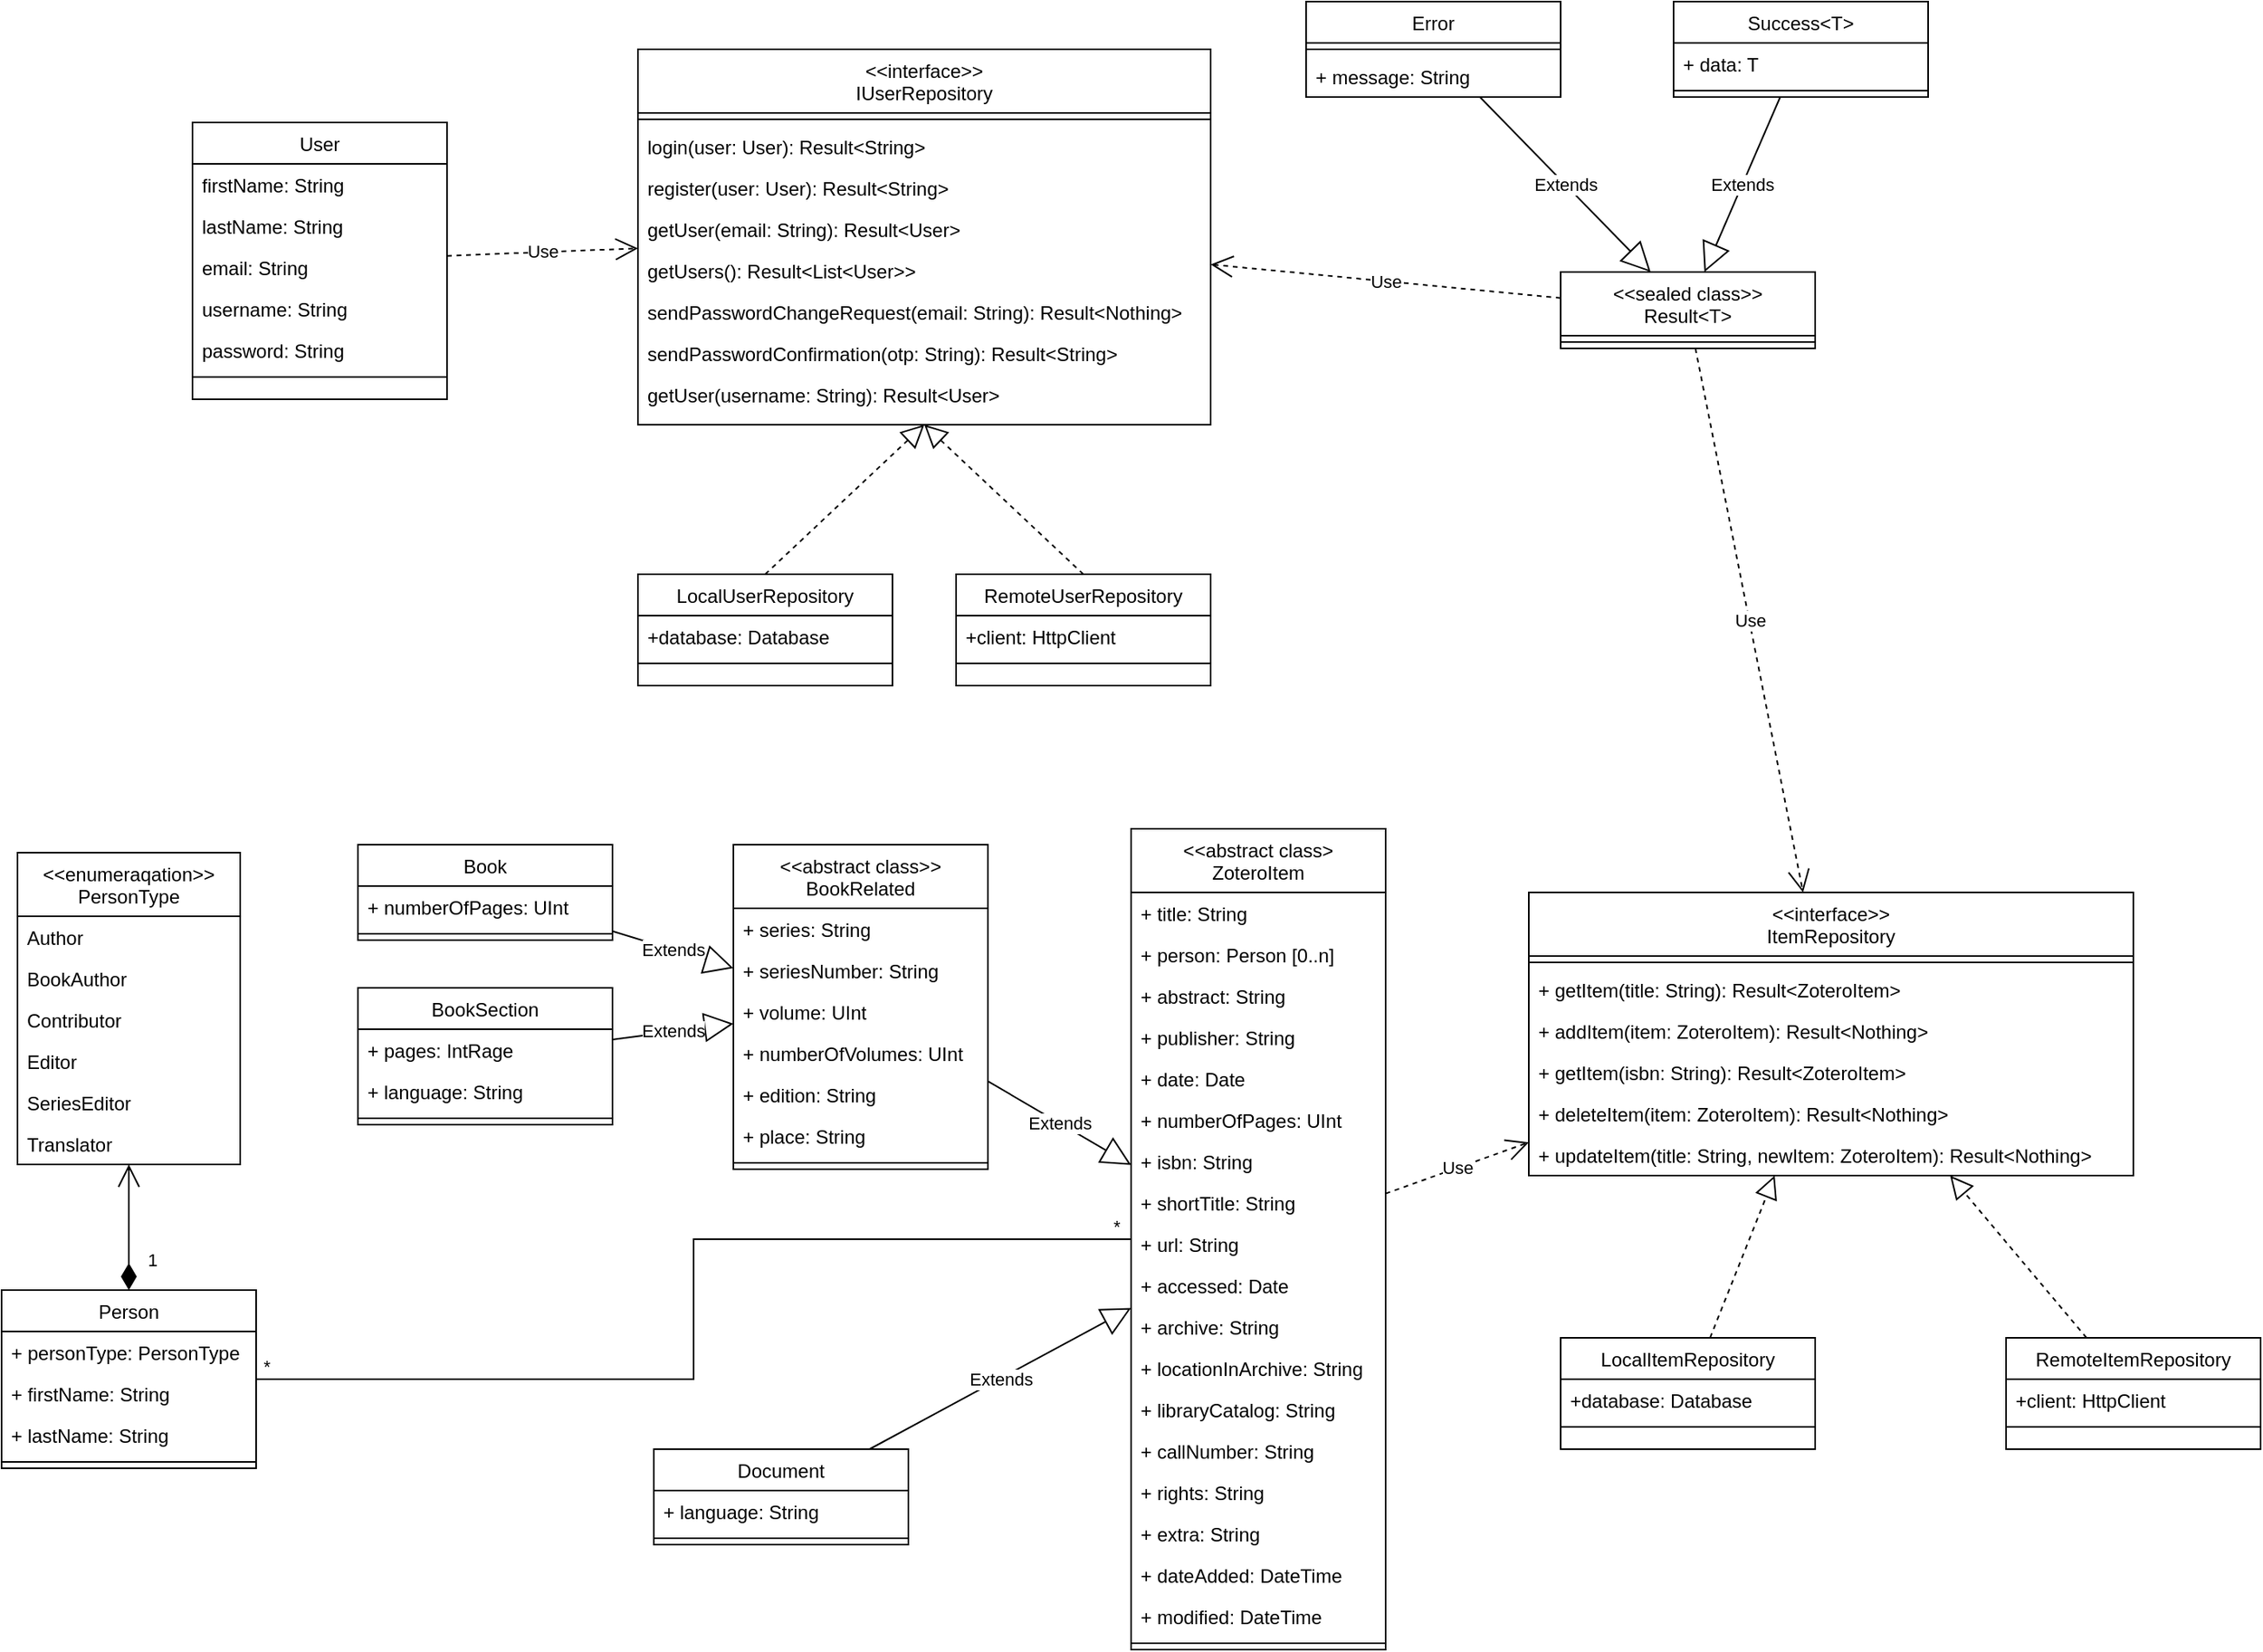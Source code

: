 <mxfile version="20.5.3" type="github">
  <diagram id="C5RBs43oDa-KdzZeNtuy" name="Page-1">
    <mxGraphModel dx="2307" dy="1287" grid="1" gridSize="10" guides="1" tooltips="1" connect="1" arrows="1" fold="1" page="1" pageScale="1" pageWidth="827" pageHeight="1169" math="0" shadow="0">
      <root>
        <mxCell id="WIyWlLk6GJQsqaUBKTNV-0" />
        <mxCell id="WIyWlLk6GJQsqaUBKTNV-1" parent="WIyWlLk6GJQsqaUBKTNV-0" />
        <mxCell id="zkfFHV4jXpPFQw0GAbJ--0" value="User" style="swimlane;fontStyle=0;align=center;verticalAlign=top;childLayout=stackLayout;horizontal=1;startSize=26;horizontalStack=0;resizeParent=1;resizeLast=0;collapsible=1;marginBottom=0;rounded=0;shadow=0;strokeWidth=1;" parent="WIyWlLk6GJQsqaUBKTNV-1" vertex="1">
          <mxGeometry x="150" y="126" width="160" height="174" as="geometry">
            <mxRectangle x="230" y="140" width="160" height="26" as="alternateBounds" />
          </mxGeometry>
        </mxCell>
        <mxCell id="zkfFHV4jXpPFQw0GAbJ--1" value="firstName: String" style="text;align=left;verticalAlign=top;spacingLeft=4;spacingRight=4;overflow=hidden;rotatable=0;points=[[0,0.5],[1,0.5]];portConstraint=eastwest;" parent="zkfFHV4jXpPFQw0GAbJ--0" vertex="1">
          <mxGeometry y="26" width="160" height="26" as="geometry" />
        </mxCell>
        <mxCell id="zkfFHV4jXpPFQw0GAbJ--2" value="lastName: String" style="text;align=left;verticalAlign=top;spacingLeft=4;spacingRight=4;overflow=hidden;rotatable=0;points=[[0,0.5],[1,0.5]];portConstraint=eastwest;rounded=0;shadow=0;html=0;" parent="zkfFHV4jXpPFQw0GAbJ--0" vertex="1">
          <mxGeometry y="52" width="160" height="26" as="geometry" />
        </mxCell>
        <mxCell id="zkfFHV4jXpPFQw0GAbJ--3" value="email: String" style="text;align=left;verticalAlign=top;spacingLeft=4;spacingRight=4;overflow=hidden;rotatable=0;points=[[0,0.5],[1,0.5]];portConstraint=eastwest;rounded=0;shadow=0;html=0;" parent="zkfFHV4jXpPFQw0GAbJ--0" vertex="1">
          <mxGeometry y="78" width="160" height="26" as="geometry" />
        </mxCell>
        <mxCell id="NYYMoiH2fDYC1uSWcf2y-0" value="username: String" style="text;align=left;verticalAlign=top;spacingLeft=4;spacingRight=4;overflow=hidden;rotatable=0;points=[[0,0.5],[1,0.5]];portConstraint=eastwest;rounded=0;shadow=0;html=0;" vertex="1" parent="zkfFHV4jXpPFQw0GAbJ--0">
          <mxGeometry y="104" width="160" height="26" as="geometry" />
        </mxCell>
        <mxCell id="NYYMoiH2fDYC1uSWcf2y-1" value="password: String" style="text;align=left;verticalAlign=top;spacingLeft=4;spacingRight=4;overflow=hidden;rotatable=0;points=[[0,0.5],[1,0.5]];portConstraint=eastwest;rounded=0;shadow=0;html=0;" vertex="1" parent="zkfFHV4jXpPFQw0GAbJ--0">
          <mxGeometry y="130" width="160" height="26" as="geometry" />
        </mxCell>
        <mxCell id="zkfFHV4jXpPFQw0GAbJ--4" value="" style="line;html=1;strokeWidth=1;align=left;verticalAlign=middle;spacingTop=-1;spacingLeft=3;spacingRight=3;rotatable=0;labelPosition=right;points=[];portConstraint=eastwest;" parent="zkfFHV4jXpPFQw0GAbJ--0" vertex="1">
          <mxGeometry y="156" width="160" height="8" as="geometry" />
        </mxCell>
        <mxCell id="zkfFHV4jXpPFQw0GAbJ--17" value="LocalUserRepository" style="swimlane;fontStyle=0;align=center;verticalAlign=top;childLayout=stackLayout;horizontal=1;startSize=26;horizontalStack=0;resizeParent=1;resizeLast=0;collapsible=1;marginBottom=0;rounded=0;shadow=0;strokeWidth=1;" parent="WIyWlLk6GJQsqaUBKTNV-1" vertex="1">
          <mxGeometry x="430" y="410" width="160" height="70" as="geometry">
            <mxRectangle x="550" y="140" width="160" height="26" as="alternateBounds" />
          </mxGeometry>
        </mxCell>
        <mxCell id="zkfFHV4jXpPFQw0GAbJ--18" value="+database: Database" style="text;align=left;verticalAlign=top;spacingLeft=4;spacingRight=4;overflow=hidden;rotatable=0;points=[[0,0.5],[1,0.5]];portConstraint=eastwest;" parent="zkfFHV4jXpPFQw0GAbJ--17" vertex="1">
          <mxGeometry y="26" width="160" height="26" as="geometry" />
        </mxCell>
        <mxCell id="zkfFHV4jXpPFQw0GAbJ--23" value="" style="line;html=1;strokeWidth=1;align=left;verticalAlign=middle;spacingTop=-1;spacingLeft=3;spacingRight=3;rotatable=0;labelPosition=right;points=[];portConstraint=eastwest;" parent="zkfFHV4jXpPFQw0GAbJ--17" vertex="1">
          <mxGeometry y="52" width="160" height="8" as="geometry" />
        </mxCell>
        <mxCell id="NYYMoiH2fDYC1uSWcf2y-2" value="&lt;&lt;interface&gt;&gt;&#xa;IUserRepository" style="swimlane;fontStyle=0;align=center;verticalAlign=top;childLayout=stackLayout;horizontal=1;startSize=40;horizontalStack=0;resizeParent=1;resizeLast=0;collapsible=1;marginBottom=0;rounded=0;shadow=0;strokeWidth=1;" vertex="1" parent="WIyWlLk6GJQsqaUBKTNV-1">
          <mxGeometry x="430" y="80" width="360" height="236" as="geometry">
            <mxRectangle x="550" y="140" width="160" height="26" as="alternateBounds" />
          </mxGeometry>
        </mxCell>
        <mxCell id="NYYMoiH2fDYC1uSWcf2y-8" value="" style="line;html=1;strokeWidth=1;align=left;verticalAlign=middle;spacingTop=-1;spacingLeft=3;spacingRight=3;rotatable=0;labelPosition=right;points=[];portConstraint=eastwest;" vertex="1" parent="NYYMoiH2fDYC1uSWcf2y-2">
          <mxGeometry y="40" width="360" height="8" as="geometry" />
        </mxCell>
        <mxCell id="NYYMoiH2fDYC1uSWcf2y-9" value="login(user: User): Result&lt;String&gt;" style="text;align=left;verticalAlign=top;spacingLeft=4;spacingRight=4;overflow=hidden;rotatable=0;points=[[0,0.5],[1,0.5]];portConstraint=eastwest;" vertex="1" parent="NYYMoiH2fDYC1uSWcf2y-2">
          <mxGeometry y="48" width="360" height="26" as="geometry" />
        </mxCell>
        <mxCell id="NYYMoiH2fDYC1uSWcf2y-10" value="register(user: User): Result&lt;String&gt;" style="text;align=left;verticalAlign=top;spacingLeft=4;spacingRight=4;overflow=hidden;rotatable=0;points=[[0,0.5],[1,0.5]];portConstraint=eastwest;" vertex="1" parent="NYYMoiH2fDYC1uSWcf2y-2">
          <mxGeometry y="74" width="360" height="26" as="geometry" />
        </mxCell>
        <mxCell id="NYYMoiH2fDYC1uSWcf2y-11" value="getUser(email: String): Result&lt;User&gt;" style="text;align=left;verticalAlign=top;spacingLeft=4;spacingRight=4;overflow=hidden;rotatable=0;points=[[0,0.5],[1,0.5]];portConstraint=eastwest;" vertex="1" parent="NYYMoiH2fDYC1uSWcf2y-2">
          <mxGeometry y="100" width="360" height="26" as="geometry" />
        </mxCell>
        <mxCell id="NYYMoiH2fDYC1uSWcf2y-12" value="getUsers(): Result&lt;List&lt;User&gt;&gt;" style="text;align=left;verticalAlign=top;spacingLeft=4;spacingRight=4;overflow=hidden;rotatable=0;points=[[0,0.5],[1,0.5]];portConstraint=eastwest;" vertex="1" parent="NYYMoiH2fDYC1uSWcf2y-2">
          <mxGeometry y="126" width="360" height="26" as="geometry" />
        </mxCell>
        <mxCell id="NYYMoiH2fDYC1uSWcf2y-13" value="sendPasswordChangeRequest(email: String): Result&lt;Nothing&gt;" style="text;align=left;verticalAlign=top;spacingLeft=4;spacingRight=4;overflow=hidden;rotatable=0;points=[[0,0.5],[1,0.5]];portConstraint=eastwest;" vertex="1" parent="NYYMoiH2fDYC1uSWcf2y-2">
          <mxGeometry y="152" width="360" height="26" as="geometry" />
        </mxCell>
        <mxCell id="NYYMoiH2fDYC1uSWcf2y-14" value="sendPasswordConfirmation(otp: String): Result&lt;String&gt;" style="text;align=left;verticalAlign=top;spacingLeft=4;spacingRight=4;overflow=hidden;rotatable=0;points=[[0,0.5],[1,0.5]];portConstraint=eastwest;" vertex="1" parent="NYYMoiH2fDYC1uSWcf2y-2">
          <mxGeometry y="178" width="360" height="26" as="geometry" />
        </mxCell>
        <mxCell id="NYYMoiH2fDYC1uSWcf2y-15" value="getUser(username: String): Result&lt;User&gt;" style="text;align=left;verticalAlign=top;spacingLeft=4;spacingRight=4;overflow=hidden;rotatable=0;points=[[0,0.5],[1,0.5]];portConstraint=eastwest;" vertex="1" parent="NYYMoiH2fDYC1uSWcf2y-2">
          <mxGeometry y="204" width="360" height="26" as="geometry" />
        </mxCell>
        <mxCell id="NYYMoiH2fDYC1uSWcf2y-16" value="" style="endArrow=block;dashed=1;endFill=0;endSize=12;html=1;rounded=0;exitX=0.5;exitY=0;exitDx=0;exitDy=0;entryX=0.5;entryY=1;entryDx=0;entryDy=0;" edge="1" parent="WIyWlLk6GJQsqaUBKTNV-1" source="zkfFHV4jXpPFQw0GAbJ--17" target="NYYMoiH2fDYC1uSWcf2y-2">
          <mxGeometry width="160" relative="1" as="geometry">
            <mxPoint x="490" y="310" as="sourcePoint" />
            <mxPoint x="650" y="310" as="targetPoint" />
          </mxGeometry>
        </mxCell>
        <mxCell id="NYYMoiH2fDYC1uSWcf2y-17" value="RemoteUserRepository" style="swimlane;fontStyle=0;align=center;verticalAlign=top;childLayout=stackLayout;horizontal=1;startSize=26;horizontalStack=0;resizeParent=1;resizeLast=0;collapsible=1;marginBottom=0;rounded=0;shadow=0;strokeWidth=1;" vertex="1" parent="WIyWlLk6GJQsqaUBKTNV-1">
          <mxGeometry x="630" y="410" width="160" height="70" as="geometry">
            <mxRectangle x="550" y="140" width="160" height="26" as="alternateBounds" />
          </mxGeometry>
        </mxCell>
        <mxCell id="NYYMoiH2fDYC1uSWcf2y-18" value="+client: HttpClient" style="text;align=left;verticalAlign=top;spacingLeft=4;spacingRight=4;overflow=hidden;rotatable=0;points=[[0,0.5],[1,0.5]];portConstraint=eastwest;" vertex="1" parent="NYYMoiH2fDYC1uSWcf2y-17">
          <mxGeometry y="26" width="160" height="26" as="geometry" />
        </mxCell>
        <mxCell id="NYYMoiH2fDYC1uSWcf2y-19" value="" style="line;html=1;strokeWidth=1;align=left;verticalAlign=middle;spacingTop=-1;spacingLeft=3;spacingRight=3;rotatable=0;labelPosition=right;points=[];portConstraint=eastwest;" vertex="1" parent="NYYMoiH2fDYC1uSWcf2y-17">
          <mxGeometry y="52" width="160" height="8" as="geometry" />
        </mxCell>
        <mxCell id="NYYMoiH2fDYC1uSWcf2y-20" value="" style="endArrow=block;dashed=1;endFill=0;endSize=12;html=1;rounded=0;exitX=0.5;exitY=0;exitDx=0;exitDy=0;entryX=0.5;entryY=1;entryDx=0;entryDy=0;" edge="1" parent="WIyWlLk6GJQsqaUBKTNV-1" source="NYYMoiH2fDYC1uSWcf2y-17" target="NYYMoiH2fDYC1uSWcf2y-2">
          <mxGeometry width="160" relative="1" as="geometry">
            <mxPoint x="490" y="310" as="sourcePoint" />
            <mxPoint x="650" y="310" as="targetPoint" />
          </mxGeometry>
        </mxCell>
        <mxCell id="NYYMoiH2fDYC1uSWcf2y-21" value="Use" style="endArrow=open;endSize=12;dashed=1;html=1;rounded=0;" edge="1" parent="WIyWlLk6GJQsqaUBKTNV-1" source="zkfFHV4jXpPFQw0GAbJ--0" target="NYYMoiH2fDYC1uSWcf2y-2">
          <mxGeometry width="160" relative="1" as="geometry">
            <mxPoint x="490" y="310" as="sourcePoint" />
            <mxPoint x="650" y="310" as="targetPoint" />
          </mxGeometry>
        </mxCell>
        <mxCell id="NYYMoiH2fDYC1uSWcf2y-22" value="&lt;&lt;sealed class&gt;&gt;&#xa;Result&lt;T&gt;" style="swimlane;fontStyle=0;align=center;verticalAlign=top;childLayout=stackLayout;horizontal=1;startSize=40;horizontalStack=0;resizeParent=1;resizeParentMax=0;resizeLast=0;collapsible=1;marginBottom=0;" vertex="1" parent="WIyWlLk6GJQsqaUBKTNV-1">
          <mxGeometry x="1010" y="220" width="160" height="48" as="geometry" />
        </mxCell>
        <mxCell id="NYYMoiH2fDYC1uSWcf2y-24" value="" style="line;strokeWidth=1;fillColor=none;align=left;verticalAlign=middle;spacingTop=-1;spacingLeft=3;spacingRight=3;rotatable=0;labelPosition=right;points=[];portConstraint=eastwest;strokeColor=inherit;" vertex="1" parent="NYYMoiH2fDYC1uSWcf2y-22">
          <mxGeometry y="40" width="160" height="8" as="geometry" />
        </mxCell>
        <mxCell id="NYYMoiH2fDYC1uSWcf2y-26" value="Success&lt;T&gt;" style="swimlane;fontStyle=0;align=center;verticalAlign=top;childLayout=stackLayout;horizontal=1;startSize=26;horizontalStack=0;resizeParent=1;resizeParentMax=0;resizeLast=0;collapsible=1;marginBottom=0;" vertex="1" parent="WIyWlLk6GJQsqaUBKTNV-1">
          <mxGeometry x="1081" y="50" width="160" height="60" as="geometry" />
        </mxCell>
        <mxCell id="NYYMoiH2fDYC1uSWcf2y-27" value="+ data: T" style="text;strokeColor=none;fillColor=none;align=left;verticalAlign=top;spacingLeft=4;spacingRight=4;overflow=hidden;rotatable=0;points=[[0,0.5],[1,0.5]];portConstraint=eastwest;" vertex="1" parent="NYYMoiH2fDYC1uSWcf2y-26">
          <mxGeometry y="26" width="160" height="26" as="geometry" />
        </mxCell>
        <mxCell id="NYYMoiH2fDYC1uSWcf2y-28" value="" style="line;strokeWidth=1;fillColor=none;align=left;verticalAlign=middle;spacingTop=-1;spacingLeft=3;spacingRight=3;rotatable=0;labelPosition=right;points=[];portConstraint=eastwest;strokeColor=inherit;" vertex="1" parent="NYYMoiH2fDYC1uSWcf2y-26">
          <mxGeometry y="52" width="160" height="8" as="geometry" />
        </mxCell>
        <mxCell id="NYYMoiH2fDYC1uSWcf2y-31" value="Error" style="swimlane;fontStyle=0;align=center;verticalAlign=top;childLayout=stackLayout;horizontal=1;startSize=26;horizontalStack=0;resizeParent=1;resizeParentMax=0;resizeLast=0;collapsible=1;marginBottom=0;" vertex="1" parent="WIyWlLk6GJQsqaUBKTNV-1">
          <mxGeometry x="850" y="50" width="160" height="60" as="geometry" />
        </mxCell>
        <mxCell id="NYYMoiH2fDYC1uSWcf2y-34" value="" style="line;strokeWidth=1;fillColor=none;align=left;verticalAlign=middle;spacingTop=-1;spacingLeft=3;spacingRight=3;rotatable=0;labelPosition=right;points=[];portConstraint=eastwest;strokeColor=inherit;" vertex="1" parent="NYYMoiH2fDYC1uSWcf2y-31">
          <mxGeometry y="26" width="160" height="8" as="geometry" />
        </mxCell>
        <mxCell id="NYYMoiH2fDYC1uSWcf2y-33" value="+ message: String" style="text;strokeColor=none;fillColor=none;align=left;verticalAlign=top;spacingLeft=4;spacingRight=4;overflow=hidden;rotatable=0;points=[[0,0.5],[1,0.5]];portConstraint=eastwest;" vertex="1" parent="NYYMoiH2fDYC1uSWcf2y-31">
          <mxGeometry y="34" width="160" height="26" as="geometry" />
        </mxCell>
        <mxCell id="NYYMoiH2fDYC1uSWcf2y-35" value="Extends" style="endArrow=block;endSize=16;endFill=0;html=1;rounded=0;" edge="1" parent="WIyWlLk6GJQsqaUBKTNV-1" source="NYYMoiH2fDYC1uSWcf2y-26" target="NYYMoiH2fDYC1uSWcf2y-22">
          <mxGeometry width="160" relative="1" as="geometry">
            <mxPoint x="510" y="360" as="sourcePoint" />
            <mxPoint x="670" y="360" as="targetPoint" />
          </mxGeometry>
        </mxCell>
        <mxCell id="NYYMoiH2fDYC1uSWcf2y-36" value="Extends" style="endArrow=block;endSize=16;endFill=0;html=1;rounded=0;" edge="1" parent="WIyWlLk6GJQsqaUBKTNV-1" source="NYYMoiH2fDYC1uSWcf2y-31" target="NYYMoiH2fDYC1uSWcf2y-22">
          <mxGeometry width="160" relative="1" as="geometry">
            <mxPoint x="510" y="360" as="sourcePoint" />
            <mxPoint x="670" y="360" as="targetPoint" />
          </mxGeometry>
        </mxCell>
        <mxCell id="NYYMoiH2fDYC1uSWcf2y-37" value="Use" style="endArrow=open;endSize=12;dashed=1;html=1;rounded=0;" edge="1" parent="WIyWlLk6GJQsqaUBKTNV-1" source="NYYMoiH2fDYC1uSWcf2y-22" target="NYYMoiH2fDYC1uSWcf2y-2">
          <mxGeometry width="160" relative="1" as="geometry">
            <mxPoint x="320" y="226.158" as="sourcePoint" />
            <mxPoint x="440" y="218.895" as="targetPoint" />
          </mxGeometry>
        </mxCell>
        <mxCell id="NYYMoiH2fDYC1uSWcf2y-50" value="&lt;&lt;abstract class&gt;&#xa;ZoteroItem" style="swimlane;fontStyle=0;align=center;verticalAlign=top;childLayout=stackLayout;horizontal=1;startSize=40;horizontalStack=0;resizeParent=1;resizeParentMax=0;resizeLast=0;collapsible=1;marginBottom=0;" vertex="1" parent="WIyWlLk6GJQsqaUBKTNV-1">
          <mxGeometry x="740" y="570" width="160" height="516" as="geometry" />
        </mxCell>
        <mxCell id="NYYMoiH2fDYC1uSWcf2y-51" value="+ title: String" style="text;strokeColor=none;fillColor=none;align=left;verticalAlign=top;spacingLeft=4;spacingRight=4;overflow=hidden;rotatable=0;points=[[0,0.5],[1,0.5]];portConstraint=eastwest;" vertex="1" parent="NYYMoiH2fDYC1uSWcf2y-50">
          <mxGeometry y="40" width="160" height="26" as="geometry" />
        </mxCell>
        <mxCell id="NYYMoiH2fDYC1uSWcf2y-54" value="+ person: Person [0..n]" style="text;strokeColor=none;fillColor=none;align=left;verticalAlign=top;spacingLeft=4;spacingRight=4;overflow=hidden;rotatable=0;points=[[0,0.5],[1,0.5]];portConstraint=eastwest;" vertex="1" parent="NYYMoiH2fDYC1uSWcf2y-50">
          <mxGeometry y="66" width="160" height="26" as="geometry" />
        </mxCell>
        <mxCell id="NYYMoiH2fDYC1uSWcf2y-55" value="+ abstract: String" style="text;strokeColor=none;fillColor=none;align=left;verticalAlign=top;spacingLeft=4;spacingRight=4;overflow=hidden;rotatable=0;points=[[0,0.5],[1,0.5]];portConstraint=eastwest;" vertex="1" parent="NYYMoiH2fDYC1uSWcf2y-50">
          <mxGeometry y="92" width="160" height="26" as="geometry" />
        </mxCell>
        <mxCell id="NYYMoiH2fDYC1uSWcf2y-62" value="+ publisher: String" style="text;strokeColor=none;fillColor=none;align=left;verticalAlign=top;spacingLeft=4;spacingRight=4;overflow=hidden;rotatable=0;points=[[0,0.5],[1,0.5]];portConstraint=eastwest;" vertex="1" parent="NYYMoiH2fDYC1uSWcf2y-50">
          <mxGeometry y="118" width="160" height="26" as="geometry" />
        </mxCell>
        <mxCell id="NYYMoiH2fDYC1uSWcf2y-63" value="+ date: Date" style="text;strokeColor=none;fillColor=none;align=left;verticalAlign=top;spacingLeft=4;spacingRight=4;overflow=hidden;rotatable=0;points=[[0,0.5],[1,0.5]];portConstraint=eastwest;" vertex="1" parent="NYYMoiH2fDYC1uSWcf2y-50">
          <mxGeometry y="144" width="160" height="26" as="geometry" />
        </mxCell>
        <mxCell id="NYYMoiH2fDYC1uSWcf2y-64" value="+ numberOfPages: UInt" style="text;strokeColor=none;fillColor=none;align=left;verticalAlign=top;spacingLeft=4;spacingRight=4;overflow=hidden;rotatable=0;points=[[0,0.5],[1,0.5]];portConstraint=eastwest;" vertex="1" parent="NYYMoiH2fDYC1uSWcf2y-50">
          <mxGeometry y="170" width="160" height="26" as="geometry" />
        </mxCell>
        <mxCell id="NYYMoiH2fDYC1uSWcf2y-65" value="+ isbn: String" style="text;strokeColor=none;fillColor=none;align=left;verticalAlign=top;spacingLeft=4;spacingRight=4;overflow=hidden;rotatable=0;points=[[0,0.5],[1,0.5]];portConstraint=eastwest;" vertex="1" parent="NYYMoiH2fDYC1uSWcf2y-50">
          <mxGeometry y="196" width="160" height="26" as="geometry" />
        </mxCell>
        <mxCell id="NYYMoiH2fDYC1uSWcf2y-66" value="+ shortTitle: String" style="text;strokeColor=none;fillColor=none;align=left;verticalAlign=top;spacingLeft=4;spacingRight=4;overflow=hidden;rotatable=0;points=[[0,0.5],[1,0.5]];portConstraint=eastwest;" vertex="1" parent="NYYMoiH2fDYC1uSWcf2y-50">
          <mxGeometry y="222" width="160" height="26" as="geometry" />
        </mxCell>
        <mxCell id="NYYMoiH2fDYC1uSWcf2y-67" value="+ url: String" style="text;strokeColor=none;fillColor=none;align=left;verticalAlign=top;spacingLeft=4;spacingRight=4;overflow=hidden;rotatable=0;points=[[0,0.5],[1,0.5]];portConstraint=eastwest;" vertex="1" parent="NYYMoiH2fDYC1uSWcf2y-50">
          <mxGeometry y="248" width="160" height="26" as="geometry" />
        </mxCell>
        <mxCell id="NYYMoiH2fDYC1uSWcf2y-68" value="+ accessed: Date" style="text;strokeColor=none;fillColor=none;align=left;verticalAlign=top;spacingLeft=4;spacingRight=4;overflow=hidden;rotatable=0;points=[[0,0.5],[1,0.5]];portConstraint=eastwest;" vertex="1" parent="NYYMoiH2fDYC1uSWcf2y-50">
          <mxGeometry y="274" width="160" height="26" as="geometry" />
        </mxCell>
        <mxCell id="NYYMoiH2fDYC1uSWcf2y-69" value="+ archive: String" style="text;strokeColor=none;fillColor=none;align=left;verticalAlign=top;spacingLeft=4;spacingRight=4;overflow=hidden;rotatable=0;points=[[0,0.5],[1,0.5]];portConstraint=eastwest;" vertex="1" parent="NYYMoiH2fDYC1uSWcf2y-50">
          <mxGeometry y="300" width="160" height="26" as="geometry" />
        </mxCell>
        <mxCell id="NYYMoiH2fDYC1uSWcf2y-70" value="+ locationInArchive: String" style="text;strokeColor=none;fillColor=none;align=left;verticalAlign=top;spacingLeft=4;spacingRight=4;overflow=hidden;rotatable=0;points=[[0,0.5],[1,0.5]];portConstraint=eastwest;" vertex="1" parent="NYYMoiH2fDYC1uSWcf2y-50">
          <mxGeometry y="326" width="160" height="26" as="geometry" />
        </mxCell>
        <mxCell id="NYYMoiH2fDYC1uSWcf2y-71" value="+ libraryCatalog: String" style="text;strokeColor=none;fillColor=none;align=left;verticalAlign=top;spacingLeft=4;spacingRight=4;overflow=hidden;rotatable=0;points=[[0,0.5],[1,0.5]];portConstraint=eastwest;" vertex="1" parent="NYYMoiH2fDYC1uSWcf2y-50">
          <mxGeometry y="352" width="160" height="26" as="geometry" />
        </mxCell>
        <mxCell id="NYYMoiH2fDYC1uSWcf2y-72" value="+ callNumber: String" style="text;strokeColor=none;fillColor=none;align=left;verticalAlign=top;spacingLeft=4;spacingRight=4;overflow=hidden;rotatable=0;points=[[0,0.5],[1,0.5]];portConstraint=eastwest;" vertex="1" parent="NYYMoiH2fDYC1uSWcf2y-50">
          <mxGeometry y="378" width="160" height="26" as="geometry" />
        </mxCell>
        <mxCell id="NYYMoiH2fDYC1uSWcf2y-73" value="+ rights: String" style="text;strokeColor=none;fillColor=none;align=left;verticalAlign=top;spacingLeft=4;spacingRight=4;overflow=hidden;rotatable=0;points=[[0,0.5],[1,0.5]];portConstraint=eastwest;" vertex="1" parent="NYYMoiH2fDYC1uSWcf2y-50">
          <mxGeometry y="404" width="160" height="26" as="geometry" />
        </mxCell>
        <mxCell id="NYYMoiH2fDYC1uSWcf2y-74" value="+ extra: String" style="text;strokeColor=none;fillColor=none;align=left;verticalAlign=top;spacingLeft=4;spacingRight=4;overflow=hidden;rotatable=0;points=[[0,0.5],[1,0.5]];portConstraint=eastwest;" vertex="1" parent="NYYMoiH2fDYC1uSWcf2y-50">
          <mxGeometry y="430" width="160" height="26" as="geometry" />
        </mxCell>
        <mxCell id="NYYMoiH2fDYC1uSWcf2y-75" value="+ dateAdded: DateTime" style="text;strokeColor=none;fillColor=none;align=left;verticalAlign=top;spacingLeft=4;spacingRight=4;overflow=hidden;rotatable=0;points=[[0,0.5],[1,0.5]];portConstraint=eastwest;" vertex="1" parent="NYYMoiH2fDYC1uSWcf2y-50">
          <mxGeometry y="456" width="160" height="26" as="geometry" />
        </mxCell>
        <mxCell id="NYYMoiH2fDYC1uSWcf2y-76" value="+ modified: DateTime" style="text;strokeColor=none;fillColor=none;align=left;verticalAlign=top;spacingLeft=4;spacingRight=4;overflow=hidden;rotatable=0;points=[[0,0.5],[1,0.5]];portConstraint=eastwest;" vertex="1" parent="NYYMoiH2fDYC1uSWcf2y-50">
          <mxGeometry y="482" width="160" height="26" as="geometry" />
        </mxCell>
        <mxCell id="NYYMoiH2fDYC1uSWcf2y-52" value="" style="line;strokeWidth=1;fillColor=none;align=left;verticalAlign=middle;spacingTop=-1;spacingLeft=3;spacingRight=3;rotatable=0;labelPosition=right;points=[];portConstraint=eastwest;strokeColor=inherit;" vertex="1" parent="NYYMoiH2fDYC1uSWcf2y-50">
          <mxGeometry y="508" width="160" height="8" as="geometry" />
        </mxCell>
        <mxCell id="NYYMoiH2fDYC1uSWcf2y-77" value="Person" style="swimlane;fontStyle=0;align=center;verticalAlign=top;childLayout=stackLayout;horizontal=1;startSize=26;horizontalStack=0;resizeParent=1;resizeParentMax=0;resizeLast=0;collapsible=1;marginBottom=0;" vertex="1" parent="WIyWlLk6GJQsqaUBKTNV-1">
          <mxGeometry x="30" y="860" width="160" height="112" as="geometry" />
        </mxCell>
        <mxCell id="NYYMoiH2fDYC1uSWcf2y-78" value="+ personType: PersonType" style="text;strokeColor=none;fillColor=none;align=left;verticalAlign=top;spacingLeft=4;spacingRight=4;overflow=hidden;rotatable=0;points=[[0,0.5],[1,0.5]];portConstraint=eastwest;" vertex="1" parent="NYYMoiH2fDYC1uSWcf2y-77">
          <mxGeometry y="26" width="160" height="26" as="geometry" />
        </mxCell>
        <mxCell id="NYYMoiH2fDYC1uSWcf2y-81" value="+ firstName: String" style="text;strokeColor=none;fillColor=none;align=left;verticalAlign=top;spacingLeft=4;spacingRight=4;overflow=hidden;rotatable=0;points=[[0,0.5],[1,0.5]];portConstraint=eastwest;" vertex="1" parent="NYYMoiH2fDYC1uSWcf2y-77">
          <mxGeometry y="52" width="160" height="26" as="geometry" />
        </mxCell>
        <mxCell id="NYYMoiH2fDYC1uSWcf2y-82" value="+ lastName: String" style="text;strokeColor=none;fillColor=none;align=left;verticalAlign=top;spacingLeft=4;spacingRight=4;overflow=hidden;rotatable=0;points=[[0,0.5],[1,0.5]];portConstraint=eastwest;" vertex="1" parent="NYYMoiH2fDYC1uSWcf2y-77">
          <mxGeometry y="78" width="160" height="26" as="geometry" />
        </mxCell>
        <mxCell id="NYYMoiH2fDYC1uSWcf2y-79" value="" style="line;strokeWidth=1;fillColor=none;align=left;verticalAlign=middle;spacingTop=-1;spacingLeft=3;spacingRight=3;rotatable=0;labelPosition=right;points=[];portConstraint=eastwest;strokeColor=inherit;" vertex="1" parent="NYYMoiH2fDYC1uSWcf2y-77">
          <mxGeometry y="104" width="160" height="8" as="geometry" />
        </mxCell>
        <mxCell id="NYYMoiH2fDYC1uSWcf2y-83" value="&lt;&lt;enumeraqation&gt;&gt;&#xa;PersonType" style="swimlane;fontStyle=0;childLayout=stackLayout;horizontal=1;startSize=40;fillColor=none;horizontalStack=0;resizeParent=1;resizeParentMax=0;resizeLast=0;collapsible=1;marginBottom=0;" vertex="1" parent="WIyWlLk6GJQsqaUBKTNV-1">
          <mxGeometry x="40" y="585" width="140" height="196" as="geometry" />
        </mxCell>
        <mxCell id="NYYMoiH2fDYC1uSWcf2y-84" value="Author" style="text;strokeColor=none;fillColor=none;align=left;verticalAlign=top;spacingLeft=4;spacingRight=4;overflow=hidden;rotatable=0;points=[[0,0.5],[1,0.5]];portConstraint=eastwest;" vertex="1" parent="NYYMoiH2fDYC1uSWcf2y-83">
          <mxGeometry y="40" width="140" height="26" as="geometry" />
        </mxCell>
        <mxCell id="NYYMoiH2fDYC1uSWcf2y-85" value="BookAuthor" style="text;strokeColor=none;fillColor=none;align=left;verticalAlign=top;spacingLeft=4;spacingRight=4;overflow=hidden;rotatable=0;points=[[0,0.5],[1,0.5]];portConstraint=eastwest;" vertex="1" parent="NYYMoiH2fDYC1uSWcf2y-83">
          <mxGeometry y="66" width="140" height="26" as="geometry" />
        </mxCell>
        <mxCell id="NYYMoiH2fDYC1uSWcf2y-86" value="Contributor" style="text;strokeColor=none;fillColor=none;align=left;verticalAlign=top;spacingLeft=4;spacingRight=4;overflow=hidden;rotatable=0;points=[[0,0.5],[1,0.5]];portConstraint=eastwest;" vertex="1" parent="NYYMoiH2fDYC1uSWcf2y-83">
          <mxGeometry y="92" width="140" height="26" as="geometry" />
        </mxCell>
        <mxCell id="NYYMoiH2fDYC1uSWcf2y-87" value="Editor" style="text;strokeColor=none;fillColor=none;align=left;verticalAlign=top;spacingLeft=4;spacingRight=4;overflow=hidden;rotatable=0;points=[[0,0.5],[1,0.5]];portConstraint=eastwest;" vertex="1" parent="NYYMoiH2fDYC1uSWcf2y-83">
          <mxGeometry y="118" width="140" height="26" as="geometry" />
        </mxCell>
        <mxCell id="NYYMoiH2fDYC1uSWcf2y-88" value="SeriesEditor" style="text;strokeColor=none;fillColor=none;align=left;verticalAlign=top;spacingLeft=4;spacingRight=4;overflow=hidden;rotatable=0;points=[[0,0.5],[1,0.5]];portConstraint=eastwest;" vertex="1" parent="NYYMoiH2fDYC1uSWcf2y-83">
          <mxGeometry y="144" width="140" height="26" as="geometry" />
        </mxCell>
        <mxCell id="NYYMoiH2fDYC1uSWcf2y-89" value="Translator" style="text;strokeColor=none;fillColor=none;align=left;verticalAlign=top;spacingLeft=4;spacingRight=4;overflow=hidden;rotatable=0;points=[[0,0.5],[1,0.5]];portConstraint=eastwest;" vertex="1" parent="NYYMoiH2fDYC1uSWcf2y-83">
          <mxGeometry y="170" width="140" height="26" as="geometry" />
        </mxCell>
        <mxCell id="NYYMoiH2fDYC1uSWcf2y-90" value="1" style="endArrow=open;html=1;endSize=12;startArrow=diamondThin;startSize=14;startFill=1;edgeStyle=orthogonalEdgeStyle;align=left;verticalAlign=bottom;rounded=0;" edge="1" parent="WIyWlLk6GJQsqaUBKTNV-1" source="NYYMoiH2fDYC1uSWcf2y-77" target="NYYMoiH2fDYC1uSWcf2y-83">
          <mxGeometry x="-0.747" y="-10" relative="1" as="geometry">
            <mxPoint x="710" y="960" as="sourcePoint" />
            <mxPoint x="870" y="960" as="targetPoint" />
            <mxPoint as="offset" />
          </mxGeometry>
        </mxCell>
        <mxCell id="NYYMoiH2fDYC1uSWcf2y-91" value="" style="endArrow=none;html=1;edgeStyle=orthogonalEdgeStyle;rounded=0;" edge="1" parent="WIyWlLk6GJQsqaUBKTNV-1" source="NYYMoiH2fDYC1uSWcf2y-50" target="NYYMoiH2fDYC1uSWcf2y-77">
          <mxGeometry relative="1" as="geometry">
            <mxPoint x="710" y="880" as="sourcePoint" />
            <mxPoint x="870" y="880" as="targetPoint" />
          </mxGeometry>
        </mxCell>
        <mxCell id="NYYMoiH2fDYC1uSWcf2y-92" value="*" style="edgeLabel;resizable=0;html=1;align=left;verticalAlign=bottom;" connectable="0" vertex="1" parent="NYYMoiH2fDYC1uSWcf2y-91">
          <mxGeometry x="-1" relative="1" as="geometry">
            <mxPoint x="-13" as="offset" />
          </mxGeometry>
        </mxCell>
        <mxCell id="NYYMoiH2fDYC1uSWcf2y-93" value="*" style="edgeLabel;resizable=0;html=1;align=right;verticalAlign=bottom;" connectable="0" vertex="1" parent="NYYMoiH2fDYC1uSWcf2y-91">
          <mxGeometry x="1" relative="1" as="geometry">
            <mxPoint x="9" as="offset" />
          </mxGeometry>
        </mxCell>
        <mxCell id="NYYMoiH2fDYC1uSWcf2y-96" value="&lt;&lt;abstract class&gt;&gt;&#xa;BookRelated" style="swimlane;fontStyle=0;align=center;verticalAlign=top;childLayout=stackLayout;horizontal=1;startSize=40;horizontalStack=0;resizeParent=1;resizeParentMax=0;resizeLast=0;collapsible=1;marginBottom=0;" vertex="1" parent="WIyWlLk6GJQsqaUBKTNV-1">
          <mxGeometry x="490" y="580" width="160" height="204" as="geometry" />
        </mxCell>
        <mxCell id="NYYMoiH2fDYC1uSWcf2y-111" value="+ series: String" style="text;strokeColor=none;fillColor=none;align=left;verticalAlign=top;spacingLeft=4;spacingRight=4;overflow=hidden;rotatable=0;points=[[0,0.5],[1,0.5]];portConstraint=eastwest;" vertex="1" parent="NYYMoiH2fDYC1uSWcf2y-96">
          <mxGeometry y="40" width="160" height="26" as="geometry" />
        </mxCell>
        <mxCell id="NYYMoiH2fDYC1uSWcf2y-113" value="+ seriesNumber: String" style="text;strokeColor=none;fillColor=none;align=left;verticalAlign=top;spacingLeft=4;spacingRight=4;overflow=hidden;rotatable=0;points=[[0,0.5],[1,0.5]];portConstraint=eastwest;" vertex="1" parent="NYYMoiH2fDYC1uSWcf2y-96">
          <mxGeometry y="66" width="160" height="26" as="geometry" />
        </mxCell>
        <mxCell id="NYYMoiH2fDYC1uSWcf2y-115" value="+ volume: UInt" style="text;strokeColor=none;fillColor=none;align=left;verticalAlign=top;spacingLeft=4;spacingRight=4;overflow=hidden;rotatable=0;points=[[0,0.5],[1,0.5]];portConstraint=eastwest;" vertex="1" parent="NYYMoiH2fDYC1uSWcf2y-96">
          <mxGeometry y="92" width="160" height="26" as="geometry" />
        </mxCell>
        <mxCell id="NYYMoiH2fDYC1uSWcf2y-117" value="+ numberOfVolumes: UInt" style="text;strokeColor=none;fillColor=none;align=left;verticalAlign=top;spacingLeft=4;spacingRight=4;overflow=hidden;rotatable=0;points=[[0,0.5],[1,0.5]];portConstraint=eastwest;" vertex="1" parent="NYYMoiH2fDYC1uSWcf2y-96">
          <mxGeometry y="118" width="160" height="26" as="geometry" />
        </mxCell>
        <mxCell id="NYYMoiH2fDYC1uSWcf2y-119" value="+ edition: String" style="text;strokeColor=none;fillColor=none;align=left;verticalAlign=top;spacingLeft=4;spacingRight=4;overflow=hidden;rotatable=0;points=[[0,0.5],[1,0.5]];portConstraint=eastwest;" vertex="1" parent="NYYMoiH2fDYC1uSWcf2y-96">
          <mxGeometry y="144" width="160" height="26" as="geometry" />
        </mxCell>
        <mxCell id="NYYMoiH2fDYC1uSWcf2y-121" value="+ place: String" style="text;strokeColor=none;fillColor=none;align=left;verticalAlign=top;spacingLeft=4;spacingRight=4;overflow=hidden;rotatable=0;points=[[0,0.5],[1,0.5]];portConstraint=eastwest;" vertex="1" parent="NYYMoiH2fDYC1uSWcf2y-96">
          <mxGeometry y="170" width="160" height="26" as="geometry" />
        </mxCell>
        <mxCell id="NYYMoiH2fDYC1uSWcf2y-98" value="" style="line;strokeWidth=1;fillColor=none;align=left;verticalAlign=middle;spacingTop=-1;spacingLeft=3;spacingRight=3;rotatable=0;labelPosition=right;points=[];portConstraint=eastwest;strokeColor=inherit;" vertex="1" parent="NYYMoiH2fDYC1uSWcf2y-96">
          <mxGeometry y="196" width="160" height="8" as="geometry" />
        </mxCell>
        <mxCell id="NYYMoiH2fDYC1uSWcf2y-104" value="Extends" style="endArrow=block;endSize=16;endFill=0;html=1;rounded=0;" edge="1" parent="WIyWlLk6GJQsqaUBKTNV-1" source="NYYMoiH2fDYC1uSWcf2y-96" target="NYYMoiH2fDYC1uSWcf2y-50">
          <mxGeometry width="160" relative="1" as="geometry">
            <mxPoint x="740" y="800" as="sourcePoint" />
            <mxPoint x="900" y="800" as="targetPoint" />
          </mxGeometry>
        </mxCell>
        <mxCell id="NYYMoiH2fDYC1uSWcf2y-105" value="BookSection" style="swimlane;fontStyle=0;align=center;verticalAlign=top;childLayout=stackLayout;horizontal=1;startSize=26;horizontalStack=0;resizeParent=1;resizeParentMax=0;resizeLast=0;collapsible=1;marginBottom=0;" vertex="1" parent="WIyWlLk6GJQsqaUBKTNV-1">
          <mxGeometry x="254" y="670" width="160" height="86" as="geometry" />
        </mxCell>
        <mxCell id="NYYMoiH2fDYC1uSWcf2y-106" value="+ pages: IntRage" style="text;strokeColor=none;fillColor=none;align=left;verticalAlign=top;spacingLeft=4;spacingRight=4;overflow=hidden;rotatable=0;points=[[0,0.5],[1,0.5]];portConstraint=eastwest;" vertex="1" parent="NYYMoiH2fDYC1uSWcf2y-105">
          <mxGeometry y="26" width="160" height="26" as="geometry" />
        </mxCell>
        <mxCell id="NYYMoiH2fDYC1uSWcf2y-109" value="+ language: String" style="text;strokeColor=none;fillColor=none;align=left;verticalAlign=top;spacingLeft=4;spacingRight=4;overflow=hidden;rotatable=0;points=[[0,0.5],[1,0.5]];portConstraint=eastwest;" vertex="1" parent="NYYMoiH2fDYC1uSWcf2y-105">
          <mxGeometry y="52" width="160" height="26" as="geometry" />
        </mxCell>
        <mxCell id="NYYMoiH2fDYC1uSWcf2y-107" value="" style="line;strokeWidth=1;fillColor=none;align=left;verticalAlign=middle;spacingTop=-1;spacingLeft=3;spacingRight=3;rotatable=0;labelPosition=right;points=[];portConstraint=eastwest;strokeColor=inherit;" vertex="1" parent="NYYMoiH2fDYC1uSWcf2y-105">
          <mxGeometry y="78" width="160" height="8" as="geometry" />
        </mxCell>
        <mxCell id="NYYMoiH2fDYC1uSWcf2y-110" value="Extends" style="endArrow=block;endSize=16;endFill=0;html=1;rounded=0;" edge="1" parent="WIyWlLk6GJQsqaUBKTNV-1" source="NYYMoiH2fDYC1uSWcf2y-105" target="NYYMoiH2fDYC1uSWcf2y-96">
          <mxGeometry width="160" relative="1" as="geometry">
            <mxPoint x="766.561" y="634" as="sourcePoint" />
            <mxPoint x="640" y="806.783" as="targetPoint" />
          </mxGeometry>
        </mxCell>
        <mxCell id="NYYMoiH2fDYC1uSWcf2y-123" value="Book" style="swimlane;fontStyle=0;align=center;verticalAlign=top;childLayout=stackLayout;horizontal=1;startSize=26;horizontalStack=0;resizeParent=1;resizeParentMax=0;resizeLast=0;collapsible=1;marginBottom=0;" vertex="1" parent="WIyWlLk6GJQsqaUBKTNV-1">
          <mxGeometry x="254" y="580" width="160" height="60" as="geometry" />
        </mxCell>
        <mxCell id="NYYMoiH2fDYC1uSWcf2y-124" value="+ numberOfPages: UInt" style="text;strokeColor=none;fillColor=none;align=left;verticalAlign=top;spacingLeft=4;spacingRight=4;overflow=hidden;rotatable=0;points=[[0,0.5],[1,0.5]];portConstraint=eastwest;" vertex="1" parent="NYYMoiH2fDYC1uSWcf2y-123">
          <mxGeometry y="26" width="160" height="26" as="geometry" />
        </mxCell>
        <mxCell id="NYYMoiH2fDYC1uSWcf2y-125" value="" style="line;strokeWidth=1;fillColor=none;align=left;verticalAlign=middle;spacingTop=-1;spacingLeft=3;spacingRight=3;rotatable=0;labelPosition=right;points=[];portConstraint=eastwest;strokeColor=inherit;" vertex="1" parent="NYYMoiH2fDYC1uSWcf2y-123">
          <mxGeometry y="52" width="160" height="8" as="geometry" />
        </mxCell>
        <mxCell id="NYYMoiH2fDYC1uSWcf2y-127" value="Extends" style="endArrow=block;endSize=16;endFill=0;html=1;rounded=0;" edge="1" parent="WIyWlLk6GJQsqaUBKTNV-1" source="NYYMoiH2fDYC1uSWcf2y-123" target="NYYMoiH2fDYC1uSWcf2y-96">
          <mxGeometry width="160" relative="1" as="geometry">
            <mxPoint x="1020" y="808.12" as="sourcePoint" />
            <mxPoint x="930" y="714.88" as="targetPoint" />
          </mxGeometry>
        </mxCell>
        <mxCell id="NYYMoiH2fDYC1uSWcf2y-128" value="Document" style="swimlane;fontStyle=0;align=center;verticalAlign=top;childLayout=stackLayout;horizontal=1;startSize=26;horizontalStack=0;resizeParent=1;resizeParentMax=0;resizeLast=0;collapsible=1;marginBottom=0;" vertex="1" parent="WIyWlLk6GJQsqaUBKTNV-1">
          <mxGeometry x="440" y="960" width="160" height="60" as="geometry" />
        </mxCell>
        <mxCell id="NYYMoiH2fDYC1uSWcf2y-129" value="+ language: String" style="text;strokeColor=none;fillColor=none;align=left;verticalAlign=top;spacingLeft=4;spacingRight=4;overflow=hidden;rotatable=0;points=[[0,0.5],[1,0.5]];portConstraint=eastwest;" vertex="1" parent="NYYMoiH2fDYC1uSWcf2y-128">
          <mxGeometry y="26" width="160" height="26" as="geometry" />
        </mxCell>
        <mxCell id="NYYMoiH2fDYC1uSWcf2y-130" value="" style="line;strokeWidth=1;fillColor=none;align=left;verticalAlign=middle;spacingTop=-1;spacingLeft=3;spacingRight=3;rotatable=0;labelPosition=right;points=[];portConstraint=eastwest;strokeColor=inherit;" vertex="1" parent="NYYMoiH2fDYC1uSWcf2y-128">
          <mxGeometry y="52" width="160" height="8" as="geometry" />
        </mxCell>
        <mxCell id="NYYMoiH2fDYC1uSWcf2y-132" value="Extends" style="endArrow=block;endSize=16;endFill=0;html=1;rounded=0;" edge="1" parent="WIyWlLk6GJQsqaUBKTNV-1" source="NYYMoiH2fDYC1uSWcf2y-128" target="NYYMoiH2fDYC1uSWcf2y-50">
          <mxGeometry width="160" relative="1" as="geometry">
            <mxPoint x="770" y="688.828" as="sourcePoint" />
            <mxPoint x="640" y="781.172" as="targetPoint" />
          </mxGeometry>
        </mxCell>
        <mxCell id="NYYMoiH2fDYC1uSWcf2y-141" value="&lt;&lt;interface&gt;&gt;&#xa;ItemRepository" style="swimlane;fontStyle=0;align=center;verticalAlign=top;childLayout=stackLayout;horizontal=1;startSize=40;horizontalStack=0;resizeParent=1;resizeParentMax=0;resizeLast=0;collapsible=1;marginBottom=0;fontColor=default;" vertex="1" parent="WIyWlLk6GJQsqaUBKTNV-1">
          <mxGeometry x="990" y="610" width="380" height="178" as="geometry" />
        </mxCell>
        <mxCell id="NYYMoiH2fDYC1uSWcf2y-143" value="" style="line;strokeWidth=1;fillColor=none;align=left;verticalAlign=middle;spacingTop=-1;spacingLeft=3;spacingRight=3;rotatable=0;labelPosition=right;points=[];portConstraint=eastwest;strokeColor=inherit;" vertex="1" parent="NYYMoiH2fDYC1uSWcf2y-141">
          <mxGeometry y="40" width="380" height="8" as="geometry" />
        </mxCell>
        <mxCell id="NYYMoiH2fDYC1uSWcf2y-144" value="+ getItem(title: String): Result&lt;ZoteroItem&gt;" style="text;strokeColor=none;fillColor=none;align=left;verticalAlign=top;spacingLeft=4;spacingRight=4;overflow=hidden;rotatable=0;points=[[0,0.5],[1,0.5]];portConstraint=eastwest;" vertex="1" parent="NYYMoiH2fDYC1uSWcf2y-141">
          <mxGeometry y="48" width="380" height="26" as="geometry" />
        </mxCell>
        <mxCell id="NYYMoiH2fDYC1uSWcf2y-145" value="+ addItem(item: ZoteroItem): Result&lt;Nothing&gt;" style="text;strokeColor=none;fillColor=none;align=left;verticalAlign=top;spacingLeft=4;spacingRight=4;overflow=hidden;rotatable=0;points=[[0,0.5],[1,0.5]];portConstraint=eastwest;" vertex="1" parent="NYYMoiH2fDYC1uSWcf2y-141">
          <mxGeometry y="74" width="380" height="26" as="geometry" />
        </mxCell>
        <mxCell id="NYYMoiH2fDYC1uSWcf2y-146" value="+ getItem(isbn: String): Result&lt;ZoteroItem&gt;" style="text;strokeColor=none;fillColor=none;align=left;verticalAlign=top;spacingLeft=4;spacingRight=4;overflow=hidden;rotatable=0;points=[[0,0.5],[1,0.5]];portConstraint=eastwest;" vertex="1" parent="NYYMoiH2fDYC1uSWcf2y-141">
          <mxGeometry y="100" width="380" height="26" as="geometry" />
        </mxCell>
        <mxCell id="NYYMoiH2fDYC1uSWcf2y-147" value="+ deleteItem(item: ZoteroItem): Result&lt;Nothing&gt;" style="text;strokeColor=none;fillColor=none;align=left;verticalAlign=top;spacingLeft=4;spacingRight=4;overflow=hidden;rotatable=0;points=[[0,0.5],[1,0.5]];portConstraint=eastwest;" vertex="1" parent="NYYMoiH2fDYC1uSWcf2y-141">
          <mxGeometry y="126" width="380" height="26" as="geometry" />
        </mxCell>
        <mxCell id="NYYMoiH2fDYC1uSWcf2y-148" value="+ updateItem(title: String, newItem: ZoteroItem): Result&lt;Nothing&gt;" style="text;strokeColor=none;fillColor=none;align=left;verticalAlign=top;spacingLeft=4;spacingRight=4;overflow=hidden;rotatable=0;points=[[0,0.5],[1,0.5]];portConstraint=eastwest;" vertex="1" parent="NYYMoiH2fDYC1uSWcf2y-141">
          <mxGeometry y="152" width="380" height="26" as="geometry" />
        </mxCell>
        <mxCell id="NYYMoiH2fDYC1uSWcf2y-150" value="LocalItemRepository" style="swimlane;fontStyle=0;align=center;verticalAlign=top;childLayout=stackLayout;horizontal=1;startSize=26;horizontalStack=0;resizeParent=1;resizeLast=0;collapsible=1;marginBottom=0;rounded=0;shadow=0;strokeWidth=1;" vertex="1" parent="WIyWlLk6GJQsqaUBKTNV-1">
          <mxGeometry x="1010" y="890" width="160" height="70" as="geometry">
            <mxRectangle x="550" y="140" width="160" height="26" as="alternateBounds" />
          </mxGeometry>
        </mxCell>
        <mxCell id="NYYMoiH2fDYC1uSWcf2y-151" value="+database: Database" style="text;align=left;verticalAlign=top;spacingLeft=4;spacingRight=4;overflow=hidden;rotatable=0;points=[[0,0.5],[1,0.5]];portConstraint=eastwest;" vertex="1" parent="NYYMoiH2fDYC1uSWcf2y-150">
          <mxGeometry y="26" width="160" height="26" as="geometry" />
        </mxCell>
        <mxCell id="NYYMoiH2fDYC1uSWcf2y-152" value="" style="line;html=1;strokeWidth=1;align=left;verticalAlign=middle;spacingTop=-1;spacingLeft=3;spacingRight=3;rotatable=0;labelPosition=right;points=[];portConstraint=eastwest;" vertex="1" parent="NYYMoiH2fDYC1uSWcf2y-150">
          <mxGeometry y="52" width="160" height="8" as="geometry" />
        </mxCell>
        <mxCell id="NYYMoiH2fDYC1uSWcf2y-153" value="RemoteItemRepository" style="swimlane;fontStyle=0;align=center;verticalAlign=top;childLayout=stackLayout;horizontal=1;startSize=26;horizontalStack=0;resizeParent=1;resizeLast=0;collapsible=1;marginBottom=0;rounded=0;shadow=0;strokeWidth=1;" vertex="1" parent="WIyWlLk6GJQsqaUBKTNV-1">
          <mxGeometry x="1290" y="890" width="160" height="70" as="geometry">
            <mxRectangle x="550" y="140" width="160" height="26" as="alternateBounds" />
          </mxGeometry>
        </mxCell>
        <mxCell id="NYYMoiH2fDYC1uSWcf2y-154" value="+client: HttpClient" style="text;align=left;verticalAlign=top;spacingLeft=4;spacingRight=4;overflow=hidden;rotatable=0;points=[[0,0.5],[1,0.5]];portConstraint=eastwest;" vertex="1" parent="NYYMoiH2fDYC1uSWcf2y-153">
          <mxGeometry y="26" width="160" height="26" as="geometry" />
        </mxCell>
        <mxCell id="NYYMoiH2fDYC1uSWcf2y-155" value="" style="line;html=1;strokeWidth=1;align=left;verticalAlign=middle;spacingTop=-1;spacingLeft=3;spacingRight=3;rotatable=0;labelPosition=right;points=[];portConstraint=eastwest;" vertex="1" parent="NYYMoiH2fDYC1uSWcf2y-153">
          <mxGeometry y="52" width="160" height="8" as="geometry" />
        </mxCell>
        <mxCell id="NYYMoiH2fDYC1uSWcf2y-156" value="" style="endArrow=block;dashed=1;endFill=0;endSize=12;html=1;rounded=0;" edge="1" parent="WIyWlLk6GJQsqaUBKTNV-1" source="NYYMoiH2fDYC1uSWcf2y-150" target="NYYMoiH2fDYC1uSWcf2y-141">
          <mxGeometry width="160" relative="1" as="geometry">
            <mxPoint x="720" y="420" as="sourcePoint" />
            <mxPoint x="620" y="326" as="targetPoint" />
          </mxGeometry>
        </mxCell>
        <mxCell id="NYYMoiH2fDYC1uSWcf2y-157" value="" style="endArrow=block;dashed=1;endFill=0;endSize=12;html=1;rounded=0;" edge="1" parent="WIyWlLk6GJQsqaUBKTNV-1" source="NYYMoiH2fDYC1uSWcf2y-153" target="NYYMoiH2fDYC1uSWcf2y-141">
          <mxGeometry width="160" relative="1" as="geometry">
            <mxPoint x="1170.699" y="730" as="sourcePoint" />
            <mxPoint x="1207.366" y="668" as="targetPoint" />
          </mxGeometry>
        </mxCell>
        <mxCell id="NYYMoiH2fDYC1uSWcf2y-158" value="Use" style="endArrow=open;endSize=12;dashed=1;html=1;rounded=0;" edge="1" parent="WIyWlLk6GJQsqaUBKTNV-1" source="NYYMoiH2fDYC1uSWcf2y-22" target="NYYMoiH2fDYC1uSWcf2y-141">
          <mxGeometry width="160" relative="1" as="geometry">
            <mxPoint x="1020" y="246.333" as="sourcePoint" />
            <mxPoint x="800" y="225.25" as="targetPoint" />
          </mxGeometry>
        </mxCell>
        <mxCell id="NYYMoiH2fDYC1uSWcf2y-159" value="Use" style="endArrow=open;endSize=12;dashed=1;html=1;rounded=0;" edge="1" parent="WIyWlLk6GJQsqaUBKTNV-1" source="NYYMoiH2fDYC1uSWcf2y-50" target="NYYMoiH2fDYC1uSWcf2y-141">
          <mxGeometry width="160" relative="1" as="geometry">
            <mxPoint x="1111.815" y="278" as="sourcePoint" />
            <mxPoint x="1216.185" y="490" as="targetPoint" />
          </mxGeometry>
        </mxCell>
      </root>
    </mxGraphModel>
  </diagram>
</mxfile>
